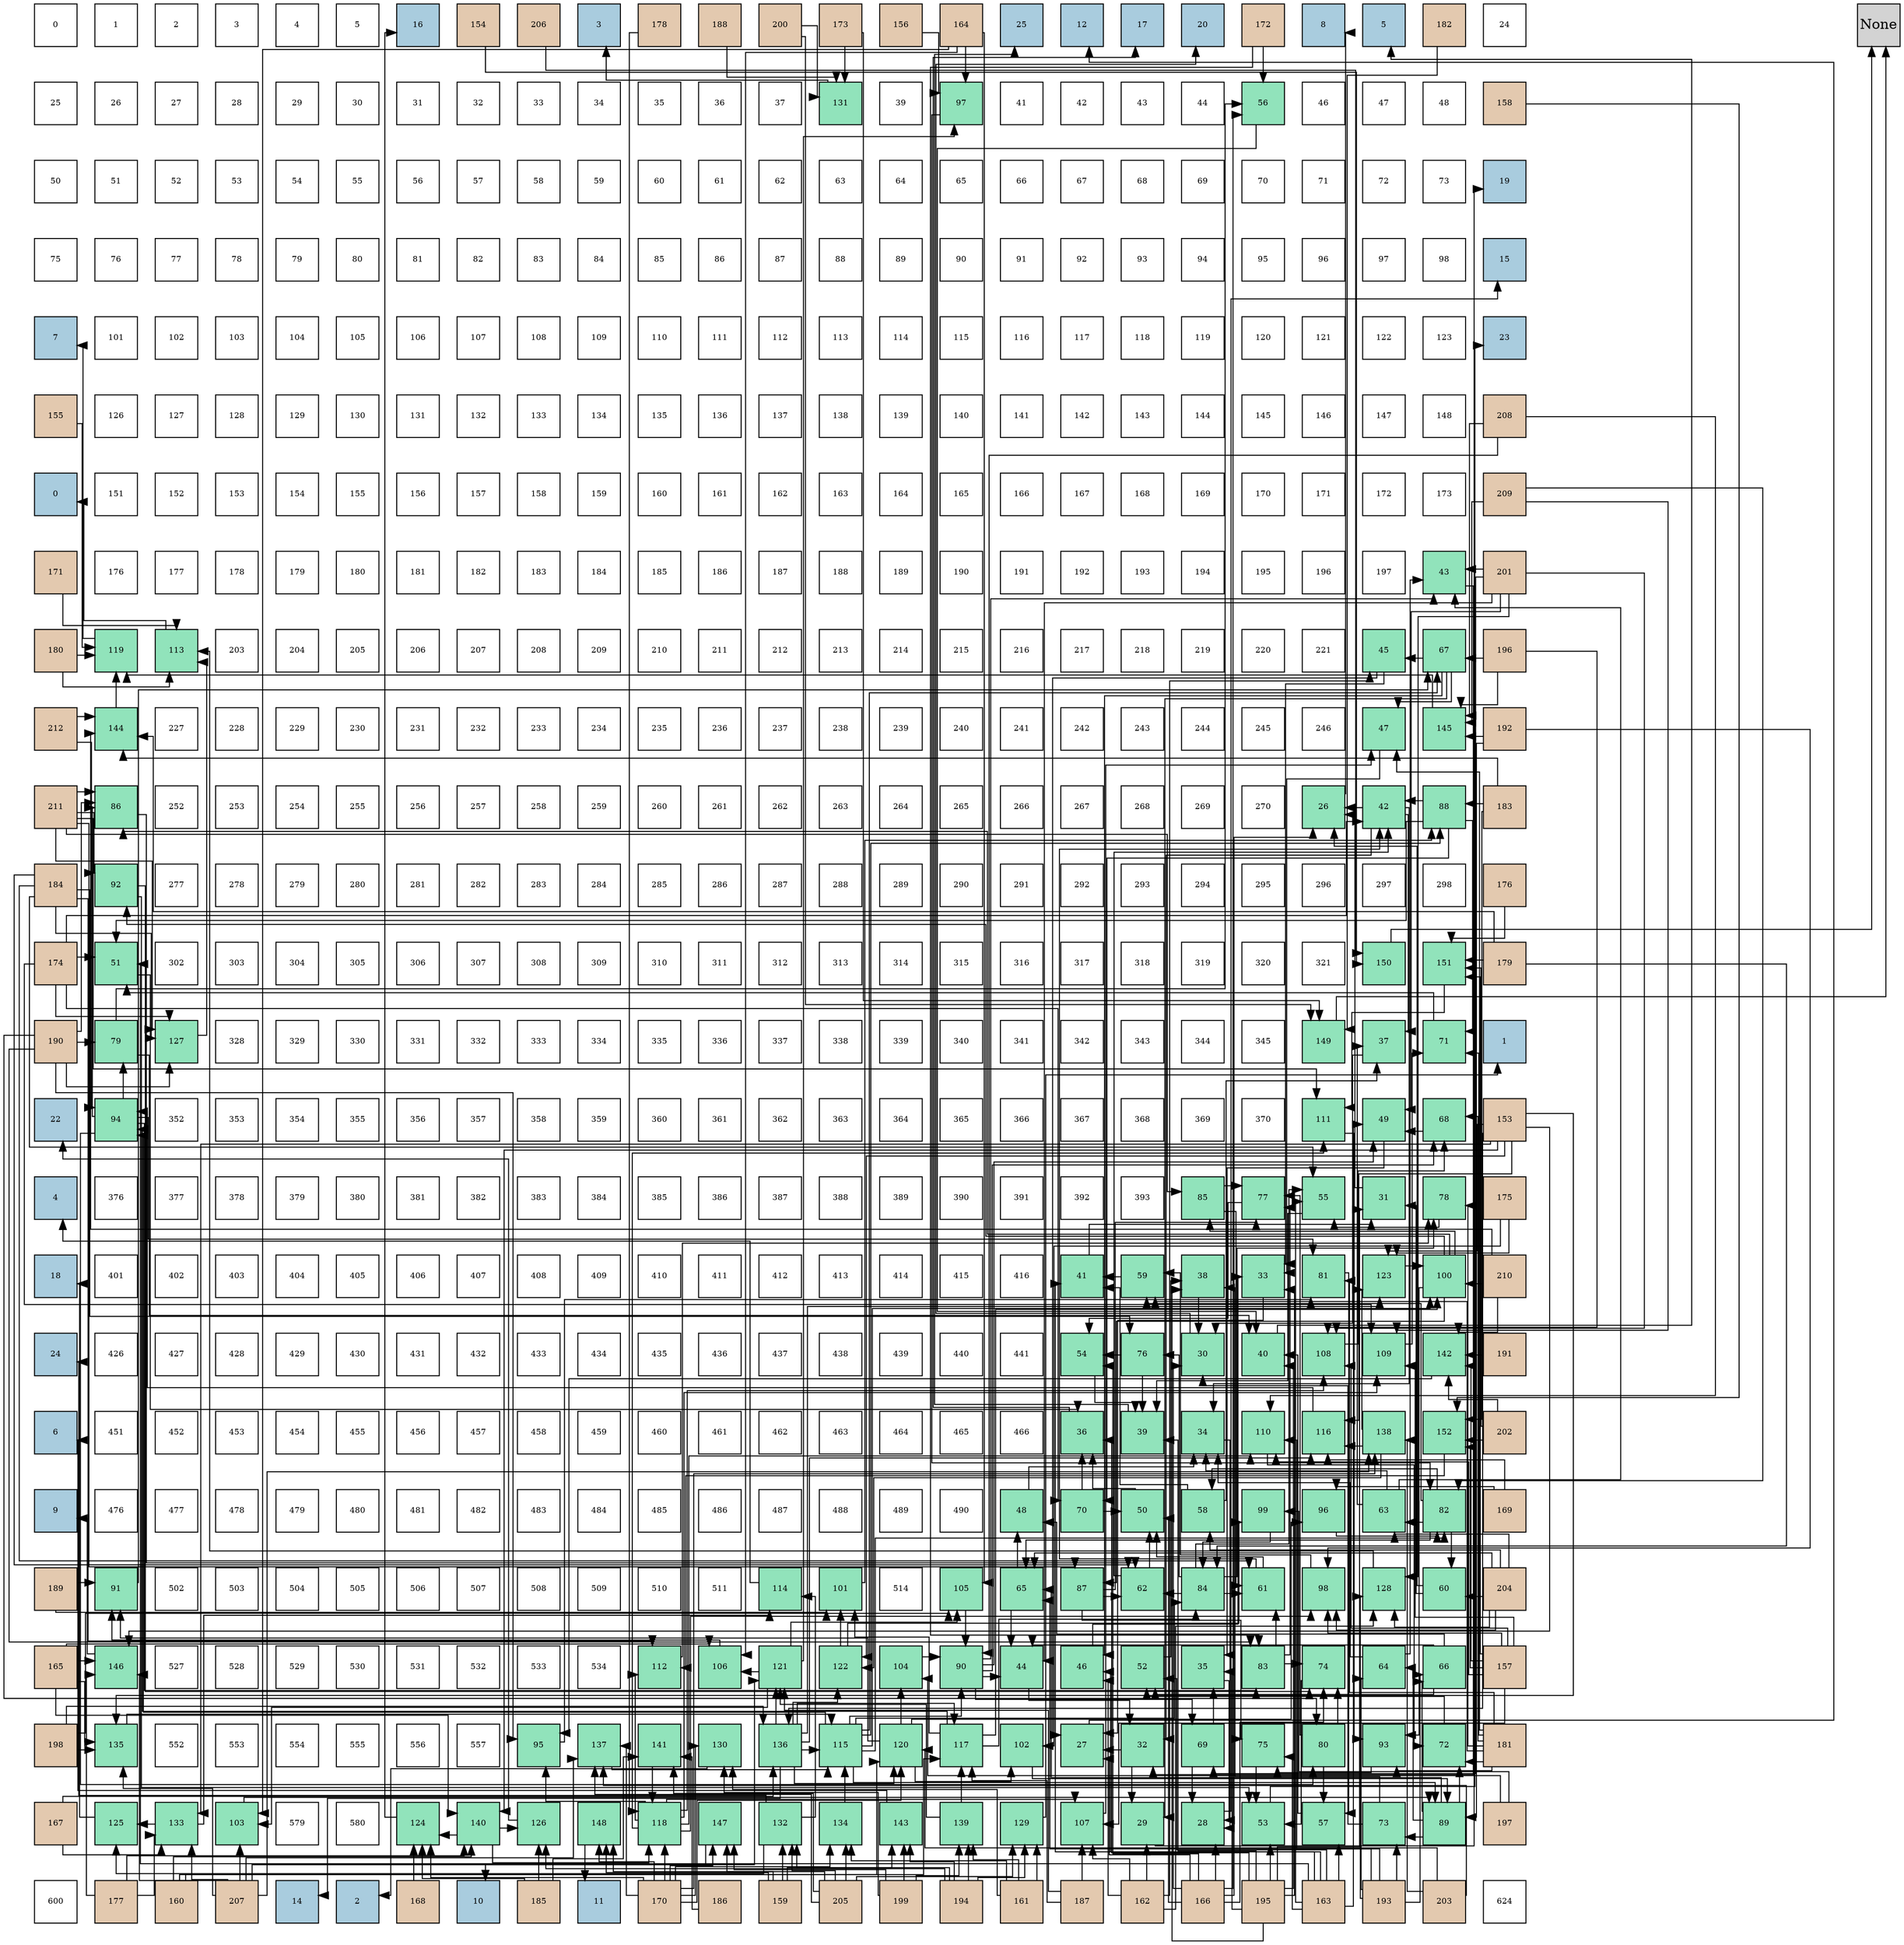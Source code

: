 digraph layout{
 rankdir=TB;
 splines=ortho;
 node [style=filled shape=square fixedsize=true width=0.6];
0[label="0", fontsize=8, fillcolor="#ffffff"];
1[label="1", fontsize=8, fillcolor="#ffffff"];
2[label="2", fontsize=8, fillcolor="#ffffff"];
3[label="3", fontsize=8, fillcolor="#ffffff"];
4[label="4", fontsize=8, fillcolor="#ffffff"];
5[label="5", fontsize=8, fillcolor="#ffffff"];
6[label="16", fontsize=8, fillcolor="#a9ccde"];
7[label="154", fontsize=8, fillcolor="#e3c9af"];
8[label="206", fontsize=8, fillcolor="#e3c9af"];
9[label="3", fontsize=8, fillcolor="#a9ccde"];
10[label="178", fontsize=8, fillcolor="#e3c9af"];
11[label="188", fontsize=8, fillcolor="#e3c9af"];
12[label="200", fontsize=8, fillcolor="#e3c9af"];
13[label="173", fontsize=8, fillcolor="#e3c9af"];
14[label="156", fontsize=8, fillcolor="#e3c9af"];
15[label="164", fontsize=8, fillcolor="#e3c9af"];
16[label="25", fontsize=8, fillcolor="#a9ccde"];
17[label="12", fontsize=8, fillcolor="#a9ccde"];
18[label="17", fontsize=8, fillcolor="#a9ccde"];
19[label="20", fontsize=8, fillcolor="#a9ccde"];
20[label="172", fontsize=8, fillcolor="#e3c9af"];
21[label="8", fontsize=8, fillcolor="#a9ccde"];
22[label="5", fontsize=8, fillcolor="#a9ccde"];
23[label="182", fontsize=8, fillcolor="#e3c9af"];
24[label="24", fontsize=8, fillcolor="#ffffff"];
25[label="25", fontsize=8, fillcolor="#ffffff"];
26[label="26", fontsize=8, fillcolor="#ffffff"];
27[label="27", fontsize=8, fillcolor="#ffffff"];
28[label="28", fontsize=8, fillcolor="#ffffff"];
29[label="29", fontsize=8, fillcolor="#ffffff"];
30[label="30", fontsize=8, fillcolor="#ffffff"];
31[label="31", fontsize=8, fillcolor="#ffffff"];
32[label="32", fontsize=8, fillcolor="#ffffff"];
33[label="33", fontsize=8, fillcolor="#ffffff"];
34[label="34", fontsize=8, fillcolor="#ffffff"];
35[label="35", fontsize=8, fillcolor="#ffffff"];
36[label="36", fontsize=8, fillcolor="#ffffff"];
37[label="37", fontsize=8, fillcolor="#ffffff"];
38[label="131", fontsize=8, fillcolor="#91e3bb"];
39[label="39", fontsize=8, fillcolor="#ffffff"];
40[label="97", fontsize=8, fillcolor="#91e3bb"];
41[label="41", fontsize=8, fillcolor="#ffffff"];
42[label="42", fontsize=8, fillcolor="#ffffff"];
43[label="43", fontsize=8, fillcolor="#ffffff"];
44[label="44", fontsize=8, fillcolor="#ffffff"];
45[label="56", fontsize=8, fillcolor="#91e3bb"];
46[label="46", fontsize=8, fillcolor="#ffffff"];
47[label="47", fontsize=8, fillcolor="#ffffff"];
48[label="48", fontsize=8, fillcolor="#ffffff"];
49[label="158", fontsize=8, fillcolor="#e3c9af"];
50[label="50", fontsize=8, fillcolor="#ffffff"];
51[label="51", fontsize=8, fillcolor="#ffffff"];
52[label="52", fontsize=8, fillcolor="#ffffff"];
53[label="53", fontsize=8, fillcolor="#ffffff"];
54[label="54", fontsize=8, fillcolor="#ffffff"];
55[label="55", fontsize=8, fillcolor="#ffffff"];
56[label="56", fontsize=8, fillcolor="#ffffff"];
57[label="57", fontsize=8, fillcolor="#ffffff"];
58[label="58", fontsize=8, fillcolor="#ffffff"];
59[label="59", fontsize=8, fillcolor="#ffffff"];
60[label="60", fontsize=8, fillcolor="#ffffff"];
61[label="61", fontsize=8, fillcolor="#ffffff"];
62[label="62", fontsize=8, fillcolor="#ffffff"];
63[label="63", fontsize=8, fillcolor="#ffffff"];
64[label="64", fontsize=8, fillcolor="#ffffff"];
65[label="65", fontsize=8, fillcolor="#ffffff"];
66[label="66", fontsize=8, fillcolor="#ffffff"];
67[label="67", fontsize=8, fillcolor="#ffffff"];
68[label="68", fontsize=8, fillcolor="#ffffff"];
69[label="69", fontsize=8, fillcolor="#ffffff"];
70[label="70", fontsize=8, fillcolor="#ffffff"];
71[label="71", fontsize=8, fillcolor="#ffffff"];
72[label="72", fontsize=8, fillcolor="#ffffff"];
73[label="73", fontsize=8, fillcolor="#ffffff"];
74[label="19", fontsize=8, fillcolor="#a9ccde"];
75[label="75", fontsize=8, fillcolor="#ffffff"];
76[label="76", fontsize=8, fillcolor="#ffffff"];
77[label="77", fontsize=8, fillcolor="#ffffff"];
78[label="78", fontsize=8, fillcolor="#ffffff"];
79[label="79", fontsize=8, fillcolor="#ffffff"];
80[label="80", fontsize=8, fillcolor="#ffffff"];
81[label="81", fontsize=8, fillcolor="#ffffff"];
82[label="82", fontsize=8, fillcolor="#ffffff"];
83[label="83", fontsize=8, fillcolor="#ffffff"];
84[label="84", fontsize=8, fillcolor="#ffffff"];
85[label="85", fontsize=8, fillcolor="#ffffff"];
86[label="86", fontsize=8, fillcolor="#ffffff"];
87[label="87", fontsize=8, fillcolor="#ffffff"];
88[label="88", fontsize=8, fillcolor="#ffffff"];
89[label="89", fontsize=8, fillcolor="#ffffff"];
90[label="90", fontsize=8, fillcolor="#ffffff"];
91[label="91", fontsize=8, fillcolor="#ffffff"];
92[label="92", fontsize=8, fillcolor="#ffffff"];
93[label="93", fontsize=8, fillcolor="#ffffff"];
94[label="94", fontsize=8, fillcolor="#ffffff"];
95[label="95", fontsize=8, fillcolor="#ffffff"];
96[label="96", fontsize=8, fillcolor="#ffffff"];
97[label="97", fontsize=8, fillcolor="#ffffff"];
98[label="98", fontsize=8, fillcolor="#ffffff"];
99[label="15", fontsize=8, fillcolor="#a9ccde"];
100[label="7", fontsize=8, fillcolor="#a9ccde"];
101[label="101", fontsize=8, fillcolor="#ffffff"];
102[label="102", fontsize=8, fillcolor="#ffffff"];
103[label="103", fontsize=8, fillcolor="#ffffff"];
104[label="104", fontsize=8, fillcolor="#ffffff"];
105[label="105", fontsize=8, fillcolor="#ffffff"];
106[label="106", fontsize=8, fillcolor="#ffffff"];
107[label="107", fontsize=8, fillcolor="#ffffff"];
108[label="108", fontsize=8, fillcolor="#ffffff"];
109[label="109", fontsize=8, fillcolor="#ffffff"];
110[label="110", fontsize=8, fillcolor="#ffffff"];
111[label="111", fontsize=8, fillcolor="#ffffff"];
112[label="112", fontsize=8, fillcolor="#ffffff"];
113[label="113", fontsize=8, fillcolor="#ffffff"];
114[label="114", fontsize=8, fillcolor="#ffffff"];
115[label="115", fontsize=8, fillcolor="#ffffff"];
116[label="116", fontsize=8, fillcolor="#ffffff"];
117[label="117", fontsize=8, fillcolor="#ffffff"];
118[label="118", fontsize=8, fillcolor="#ffffff"];
119[label="119", fontsize=8, fillcolor="#ffffff"];
120[label="120", fontsize=8, fillcolor="#ffffff"];
121[label="121", fontsize=8, fillcolor="#ffffff"];
122[label="122", fontsize=8, fillcolor="#ffffff"];
123[label="123", fontsize=8, fillcolor="#ffffff"];
124[label="23", fontsize=8, fillcolor="#a9ccde"];
125[label="155", fontsize=8, fillcolor="#e3c9af"];
126[label="126", fontsize=8, fillcolor="#ffffff"];
127[label="127", fontsize=8, fillcolor="#ffffff"];
128[label="128", fontsize=8, fillcolor="#ffffff"];
129[label="129", fontsize=8, fillcolor="#ffffff"];
130[label="130", fontsize=8, fillcolor="#ffffff"];
131[label="131", fontsize=8, fillcolor="#ffffff"];
132[label="132", fontsize=8, fillcolor="#ffffff"];
133[label="133", fontsize=8, fillcolor="#ffffff"];
134[label="134", fontsize=8, fillcolor="#ffffff"];
135[label="135", fontsize=8, fillcolor="#ffffff"];
136[label="136", fontsize=8, fillcolor="#ffffff"];
137[label="137", fontsize=8, fillcolor="#ffffff"];
138[label="138", fontsize=8, fillcolor="#ffffff"];
139[label="139", fontsize=8, fillcolor="#ffffff"];
140[label="140", fontsize=8, fillcolor="#ffffff"];
141[label="141", fontsize=8, fillcolor="#ffffff"];
142[label="142", fontsize=8, fillcolor="#ffffff"];
143[label="143", fontsize=8, fillcolor="#ffffff"];
144[label="144", fontsize=8, fillcolor="#ffffff"];
145[label="145", fontsize=8, fillcolor="#ffffff"];
146[label="146", fontsize=8, fillcolor="#ffffff"];
147[label="147", fontsize=8, fillcolor="#ffffff"];
148[label="148", fontsize=8, fillcolor="#ffffff"];
149[label="208", fontsize=8, fillcolor="#e3c9af"];
150[label="0", fontsize=8, fillcolor="#a9ccde"];
151[label="151", fontsize=8, fillcolor="#ffffff"];
152[label="152", fontsize=8, fillcolor="#ffffff"];
153[label="153", fontsize=8, fillcolor="#ffffff"];
154[label="154", fontsize=8, fillcolor="#ffffff"];
155[label="155", fontsize=8, fillcolor="#ffffff"];
156[label="156", fontsize=8, fillcolor="#ffffff"];
157[label="157", fontsize=8, fillcolor="#ffffff"];
158[label="158", fontsize=8, fillcolor="#ffffff"];
159[label="159", fontsize=8, fillcolor="#ffffff"];
160[label="160", fontsize=8, fillcolor="#ffffff"];
161[label="161", fontsize=8, fillcolor="#ffffff"];
162[label="162", fontsize=8, fillcolor="#ffffff"];
163[label="163", fontsize=8, fillcolor="#ffffff"];
164[label="164", fontsize=8, fillcolor="#ffffff"];
165[label="165", fontsize=8, fillcolor="#ffffff"];
166[label="166", fontsize=8, fillcolor="#ffffff"];
167[label="167", fontsize=8, fillcolor="#ffffff"];
168[label="168", fontsize=8, fillcolor="#ffffff"];
169[label="169", fontsize=8, fillcolor="#ffffff"];
170[label="170", fontsize=8, fillcolor="#ffffff"];
171[label="171", fontsize=8, fillcolor="#ffffff"];
172[label="172", fontsize=8, fillcolor="#ffffff"];
173[label="173", fontsize=8, fillcolor="#ffffff"];
174[label="209", fontsize=8, fillcolor="#e3c9af"];
175[label="171", fontsize=8, fillcolor="#e3c9af"];
176[label="176", fontsize=8, fillcolor="#ffffff"];
177[label="177", fontsize=8, fillcolor="#ffffff"];
178[label="178", fontsize=8, fillcolor="#ffffff"];
179[label="179", fontsize=8, fillcolor="#ffffff"];
180[label="180", fontsize=8, fillcolor="#ffffff"];
181[label="181", fontsize=8, fillcolor="#ffffff"];
182[label="182", fontsize=8, fillcolor="#ffffff"];
183[label="183", fontsize=8, fillcolor="#ffffff"];
184[label="184", fontsize=8, fillcolor="#ffffff"];
185[label="185", fontsize=8, fillcolor="#ffffff"];
186[label="186", fontsize=8, fillcolor="#ffffff"];
187[label="187", fontsize=8, fillcolor="#ffffff"];
188[label="188", fontsize=8, fillcolor="#ffffff"];
189[label="189", fontsize=8, fillcolor="#ffffff"];
190[label="190", fontsize=8, fillcolor="#ffffff"];
191[label="191", fontsize=8, fillcolor="#ffffff"];
192[label="192", fontsize=8, fillcolor="#ffffff"];
193[label="193", fontsize=8, fillcolor="#ffffff"];
194[label="194", fontsize=8, fillcolor="#ffffff"];
195[label="195", fontsize=8, fillcolor="#ffffff"];
196[label="196", fontsize=8, fillcolor="#ffffff"];
197[label="197", fontsize=8, fillcolor="#ffffff"];
198[label="43", fontsize=8, fillcolor="#91e3bb"];
199[label="201", fontsize=8, fillcolor="#e3c9af"];
200[label="180", fontsize=8, fillcolor="#e3c9af"];
201[label="119", fontsize=8, fillcolor="#91e3bb"];
202[label="113", fontsize=8, fillcolor="#91e3bb"];
203[label="203", fontsize=8, fillcolor="#ffffff"];
204[label="204", fontsize=8, fillcolor="#ffffff"];
205[label="205", fontsize=8, fillcolor="#ffffff"];
206[label="206", fontsize=8, fillcolor="#ffffff"];
207[label="207", fontsize=8, fillcolor="#ffffff"];
208[label="208", fontsize=8, fillcolor="#ffffff"];
209[label="209", fontsize=8, fillcolor="#ffffff"];
210[label="210", fontsize=8, fillcolor="#ffffff"];
211[label="211", fontsize=8, fillcolor="#ffffff"];
212[label="212", fontsize=8, fillcolor="#ffffff"];
213[label="213", fontsize=8, fillcolor="#ffffff"];
214[label="214", fontsize=8, fillcolor="#ffffff"];
215[label="215", fontsize=8, fillcolor="#ffffff"];
216[label="216", fontsize=8, fillcolor="#ffffff"];
217[label="217", fontsize=8, fillcolor="#ffffff"];
218[label="218", fontsize=8, fillcolor="#ffffff"];
219[label="219", fontsize=8, fillcolor="#ffffff"];
220[label="220", fontsize=8, fillcolor="#ffffff"];
221[label="221", fontsize=8, fillcolor="#ffffff"];
222[label="45", fontsize=8, fillcolor="#91e3bb"];
223[label="67", fontsize=8, fillcolor="#91e3bb"];
224[label="196", fontsize=8, fillcolor="#e3c9af"];
225[label="212", fontsize=8, fillcolor="#e3c9af"];
226[label="144", fontsize=8, fillcolor="#91e3bb"];
227[label="227", fontsize=8, fillcolor="#ffffff"];
228[label="228", fontsize=8, fillcolor="#ffffff"];
229[label="229", fontsize=8, fillcolor="#ffffff"];
230[label="230", fontsize=8, fillcolor="#ffffff"];
231[label="231", fontsize=8, fillcolor="#ffffff"];
232[label="232", fontsize=8, fillcolor="#ffffff"];
233[label="233", fontsize=8, fillcolor="#ffffff"];
234[label="234", fontsize=8, fillcolor="#ffffff"];
235[label="235", fontsize=8, fillcolor="#ffffff"];
236[label="236", fontsize=8, fillcolor="#ffffff"];
237[label="237", fontsize=8, fillcolor="#ffffff"];
238[label="238", fontsize=8, fillcolor="#ffffff"];
239[label="239", fontsize=8, fillcolor="#ffffff"];
240[label="240", fontsize=8, fillcolor="#ffffff"];
241[label="241", fontsize=8, fillcolor="#ffffff"];
242[label="242", fontsize=8, fillcolor="#ffffff"];
243[label="243", fontsize=8, fillcolor="#ffffff"];
244[label="244", fontsize=8, fillcolor="#ffffff"];
245[label="245", fontsize=8, fillcolor="#ffffff"];
246[label="246", fontsize=8, fillcolor="#ffffff"];
247[label="47", fontsize=8, fillcolor="#91e3bb"];
248[label="145", fontsize=8, fillcolor="#91e3bb"];
249[label="192", fontsize=8, fillcolor="#e3c9af"];
250[label="211", fontsize=8, fillcolor="#e3c9af"];
251[label="86", fontsize=8, fillcolor="#91e3bb"];
252[label="252", fontsize=8, fillcolor="#ffffff"];
253[label="253", fontsize=8, fillcolor="#ffffff"];
254[label="254", fontsize=8, fillcolor="#ffffff"];
255[label="255", fontsize=8, fillcolor="#ffffff"];
256[label="256", fontsize=8, fillcolor="#ffffff"];
257[label="257", fontsize=8, fillcolor="#ffffff"];
258[label="258", fontsize=8, fillcolor="#ffffff"];
259[label="259", fontsize=8, fillcolor="#ffffff"];
260[label="260", fontsize=8, fillcolor="#ffffff"];
261[label="261", fontsize=8, fillcolor="#ffffff"];
262[label="262", fontsize=8, fillcolor="#ffffff"];
263[label="263", fontsize=8, fillcolor="#ffffff"];
264[label="264", fontsize=8, fillcolor="#ffffff"];
265[label="265", fontsize=8, fillcolor="#ffffff"];
266[label="266", fontsize=8, fillcolor="#ffffff"];
267[label="267", fontsize=8, fillcolor="#ffffff"];
268[label="268", fontsize=8, fillcolor="#ffffff"];
269[label="269", fontsize=8, fillcolor="#ffffff"];
270[label="270", fontsize=8, fillcolor="#ffffff"];
271[label="26", fontsize=8, fillcolor="#91e3bb"];
272[label="42", fontsize=8, fillcolor="#91e3bb"];
273[label="88", fontsize=8, fillcolor="#91e3bb"];
274[label="183", fontsize=8, fillcolor="#e3c9af"];
275[label="184", fontsize=8, fillcolor="#e3c9af"];
276[label="92", fontsize=8, fillcolor="#91e3bb"];
277[label="277", fontsize=8, fillcolor="#ffffff"];
278[label="278", fontsize=8, fillcolor="#ffffff"];
279[label="279", fontsize=8, fillcolor="#ffffff"];
280[label="280", fontsize=8, fillcolor="#ffffff"];
281[label="281", fontsize=8, fillcolor="#ffffff"];
282[label="282", fontsize=8, fillcolor="#ffffff"];
283[label="283", fontsize=8, fillcolor="#ffffff"];
284[label="284", fontsize=8, fillcolor="#ffffff"];
285[label="285", fontsize=8, fillcolor="#ffffff"];
286[label="286", fontsize=8, fillcolor="#ffffff"];
287[label="287", fontsize=8, fillcolor="#ffffff"];
288[label="288", fontsize=8, fillcolor="#ffffff"];
289[label="289", fontsize=8, fillcolor="#ffffff"];
290[label="290", fontsize=8, fillcolor="#ffffff"];
291[label="291", fontsize=8, fillcolor="#ffffff"];
292[label="292", fontsize=8, fillcolor="#ffffff"];
293[label="293", fontsize=8, fillcolor="#ffffff"];
294[label="294", fontsize=8, fillcolor="#ffffff"];
295[label="295", fontsize=8, fillcolor="#ffffff"];
296[label="296", fontsize=8, fillcolor="#ffffff"];
297[label="297", fontsize=8, fillcolor="#ffffff"];
298[label="298", fontsize=8, fillcolor="#ffffff"];
299[label="176", fontsize=8, fillcolor="#e3c9af"];
300[label="174", fontsize=8, fillcolor="#e3c9af"];
301[label="51", fontsize=8, fillcolor="#91e3bb"];
302[label="302", fontsize=8, fillcolor="#ffffff"];
303[label="303", fontsize=8, fillcolor="#ffffff"];
304[label="304", fontsize=8, fillcolor="#ffffff"];
305[label="305", fontsize=8, fillcolor="#ffffff"];
306[label="306", fontsize=8, fillcolor="#ffffff"];
307[label="307", fontsize=8, fillcolor="#ffffff"];
308[label="308", fontsize=8, fillcolor="#ffffff"];
309[label="309", fontsize=8, fillcolor="#ffffff"];
310[label="310", fontsize=8, fillcolor="#ffffff"];
311[label="311", fontsize=8, fillcolor="#ffffff"];
312[label="312", fontsize=8, fillcolor="#ffffff"];
313[label="313", fontsize=8, fillcolor="#ffffff"];
314[label="314", fontsize=8, fillcolor="#ffffff"];
315[label="315", fontsize=8, fillcolor="#ffffff"];
316[label="316", fontsize=8, fillcolor="#ffffff"];
317[label="317", fontsize=8, fillcolor="#ffffff"];
318[label="318", fontsize=8, fillcolor="#ffffff"];
319[label="319", fontsize=8, fillcolor="#ffffff"];
320[label="320", fontsize=8, fillcolor="#ffffff"];
321[label="321", fontsize=8, fillcolor="#ffffff"];
322[label="150", fontsize=8, fillcolor="#91e3bb"];
323[label="151", fontsize=8, fillcolor="#91e3bb"];
324[label="179", fontsize=8, fillcolor="#e3c9af"];
325[label="190", fontsize=8, fillcolor="#e3c9af"];
326[label="79", fontsize=8, fillcolor="#91e3bb"];
327[label="127", fontsize=8, fillcolor="#91e3bb"];
328[label="328", fontsize=8, fillcolor="#ffffff"];
329[label="329", fontsize=8, fillcolor="#ffffff"];
330[label="330", fontsize=8, fillcolor="#ffffff"];
331[label="331", fontsize=8, fillcolor="#ffffff"];
332[label="332", fontsize=8, fillcolor="#ffffff"];
333[label="333", fontsize=8, fillcolor="#ffffff"];
334[label="334", fontsize=8, fillcolor="#ffffff"];
335[label="335", fontsize=8, fillcolor="#ffffff"];
336[label="336", fontsize=8, fillcolor="#ffffff"];
337[label="337", fontsize=8, fillcolor="#ffffff"];
338[label="338", fontsize=8, fillcolor="#ffffff"];
339[label="339", fontsize=8, fillcolor="#ffffff"];
340[label="340", fontsize=8, fillcolor="#ffffff"];
341[label="341", fontsize=8, fillcolor="#ffffff"];
342[label="342", fontsize=8, fillcolor="#ffffff"];
343[label="343", fontsize=8, fillcolor="#ffffff"];
344[label="344", fontsize=8, fillcolor="#ffffff"];
345[label="345", fontsize=8, fillcolor="#ffffff"];
346[label="149", fontsize=8, fillcolor="#91e3bb"];
347[label="37", fontsize=8, fillcolor="#91e3bb"];
348[label="71", fontsize=8, fillcolor="#91e3bb"];
349[label="1", fontsize=8, fillcolor="#a9ccde"];
350[label="22", fontsize=8, fillcolor="#a9ccde"];
351[label="94", fontsize=8, fillcolor="#91e3bb"];
352[label="352", fontsize=8, fillcolor="#ffffff"];
353[label="353", fontsize=8, fillcolor="#ffffff"];
354[label="354", fontsize=8, fillcolor="#ffffff"];
355[label="355", fontsize=8, fillcolor="#ffffff"];
356[label="356", fontsize=8, fillcolor="#ffffff"];
357[label="357", fontsize=8, fillcolor="#ffffff"];
358[label="358", fontsize=8, fillcolor="#ffffff"];
359[label="359", fontsize=8, fillcolor="#ffffff"];
360[label="360", fontsize=8, fillcolor="#ffffff"];
361[label="361", fontsize=8, fillcolor="#ffffff"];
362[label="362", fontsize=8, fillcolor="#ffffff"];
363[label="363", fontsize=8, fillcolor="#ffffff"];
364[label="364", fontsize=8, fillcolor="#ffffff"];
365[label="365", fontsize=8, fillcolor="#ffffff"];
366[label="366", fontsize=8, fillcolor="#ffffff"];
367[label="367", fontsize=8, fillcolor="#ffffff"];
368[label="368", fontsize=8, fillcolor="#ffffff"];
369[label="369", fontsize=8, fillcolor="#ffffff"];
370[label="370", fontsize=8, fillcolor="#ffffff"];
371[label="111", fontsize=8, fillcolor="#91e3bb"];
372[label="49", fontsize=8, fillcolor="#91e3bb"];
373[label="68", fontsize=8, fillcolor="#91e3bb"];
374[label="153", fontsize=8, fillcolor="#e3c9af"];
375[label="4", fontsize=8, fillcolor="#a9ccde"];
376[label="376", fontsize=8, fillcolor="#ffffff"];
377[label="377", fontsize=8, fillcolor="#ffffff"];
378[label="378", fontsize=8, fillcolor="#ffffff"];
379[label="379", fontsize=8, fillcolor="#ffffff"];
380[label="380", fontsize=8, fillcolor="#ffffff"];
381[label="381", fontsize=8, fillcolor="#ffffff"];
382[label="382", fontsize=8, fillcolor="#ffffff"];
383[label="383", fontsize=8, fillcolor="#ffffff"];
384[label="384", fontsize=8, fillcolor="#ffffff"];
385[label="385", fontsize=8, fillcolor="#ffffff"];
386[label="386", fontsize=8, fillcolor="#ffffff"];
387[label="387", fontsize=8, fillcolor="#ffffff"];
388[label="388", fontsize=8, fillcolor="#ffffff"];
389[label="389", fontsize=8, fillcolor="#ffffff"];
390[label="390", fontsize=8, fillcolor="#ffffff"];
391[label="391", fontsize=8, fillcolor="#ffffff"];
392[label="392", fontsize=8, fillcolor="#ffffff"];
393[label="393", fontsize=8, fillcolor="#ffffff"];
394[label="85", fontsize=8, fillcolor="#91e3bb"];
395[label="77", fontsize=8, fillcolor="#91e3bb"];
396[label="55", fontsize=8, fillcolor="#91e3bb"];
397[label="31", fontsize=8, fillcolor="#91e3bb"];
398[label="78", fontsize=8, fillcolor="#91e3bb"];
399[label="175", fontsize=8, fillcolor="#e3c9af"];
400[label="18", fontsize=8, fillcolor="#a9ccde"];
401[label="401", fontsize=8, fillcolor="#ffffff"];
402[label="402", fontsize=8, fillcolor="#ffffff"];
403[label="403", fontsize=8, fillcolor="#ffffff"];
404[label="404", fontsize=8, fillcolor="#ffffff"];
405[label="405", fontsize=8, fillcolor="#ffffff"];
406[label="406", fontsize=8, fillcolor="#ffffff"];
407[label="407", fontsize=8, fillcolor="#ffffff"];
408[label="408", fontsize=8, fillcolor="#ffffff"];
409[label="409", fontsize=8, fillcolor="#ffffff"];
410[label="410", fontsize=8, fillcolor="#ffffff"];
411[label="411", fontsize=8, fillcolor="#ffffff"];
412[label="412", fontsize=8, fillcolor="#ffffff"];
413[label="413", fontsize=8, fillcolor="#ffffff"];
414[label="414", fontsize=8, fillcolor="#ffffff"];
415[label="415", fontsize=8, fillcolor="#ffffff"];
416[label="416", fontsize=8, fillcolor="#ffffff"];
417[label="41", fontsize=8, fillcolor="#91e3bb"];
418[label="59", fontsize=8, fillcolor="#91e3bb"];
419[label="38", fontsize=8, fillcolor="#91e3bb"];
420[label="33", fontsize=8, fillcolor="#91e3bb"];
421[label="81", fontsize=8, fillcolor="#91e3bb"];
422[label="123", fontsize=8, fillcolor="#91e3bb"];
423[label="100", fontsize=8, fillcolor="#91e3bb"];
424[label="210", fontsize=8, fillcolor="#e3c9af"];
425[label="24", fontsize=8, fillcolor="#a9ccde"];
426[label="426", fontsize=8, fillcolor="#ffffff"];
427[label="427", fontsize=8, fillcolor="#ffffff"];
428[label="428", fontsize=8, fillcolor="#ffffff"];
429[label="429", fontsize=8, fillcolor="#ffffff"];
430[label="430", fontsize=8, fillcolor="#ffffff"];
431[label="431", fontsize=8, fillcolor="#ffffff"];
432[label="432", fontsize=8, fillcolor="#ffffff"];
433[label="433", fontsize=8, fillcolor="#ffffff"];
434[label="434", fontsize=8, fillcolor="#ffffff"];
435[label="435", fontsize=8, fillcolor="#ffffff"];
436[label="436", fontsize=8, fillcolor="#ffffff"];
437[label="437", fontsize=8, fillcolor="#ffffff"];
438[label="438", fontsize=8, fillcolor="#ffffff"];
439[label="439", fontsize=8, fillcolor="#ffffff"];
440[label="440", fontsize=8, fillcolor="#ffffff"];
441[label="441", fontsize=8, fillcolor="#ffffff"];
442[label="54", fontsize=8, fillcolor="#91e3bb"];
443[label="76", fontsize=8, fillcolor="#91e3bb"];
444[label="30", fontsize=8, fillcolor="#91e3bb"];
445[label="40", fontsize=8, fillcolor="#91e3bb"];
446[label="108", fontsize=8, fillcolor="#91e3bb"];
447[label="109", fontsize=8, fillcolor="#91e3bb"];
448[label="142", fontsize=8, fillcolor="#91e3bb"];
449[label="191", fontsize=8, fillcolor="#e3c9af"];
450[label="6", fontsize=8, fillcolor="#a9ccde"];
451[label="451", fontsize=8, fillcolor="#ffffff"];
452[label="452", fontsize=8, fillcolor="#ffffff"];
453[label="453", fontsize=8, fillcolor="#ffffff"];
454[label="454", fontsize=8, fillcolor="#ffffff"];
455[label="455", fontsize=8, fillcolor="#ffffff"];
456[label="456", fontsize=8, fillcolor="#ffffff"];
457[label="457", fontsize=8, fillcolor="#ffffff"];
458[label="458", fontsize=8, fillcolor="#ffffff"];
459[label="459", fontsize=8, fillcolor="#ffffff"];
460[label="460", fontsize=8, fillcolor="#ffffff"];
461[label="461", fontsize=8, fillcolor="#ffffff"];
462[label="462", fontsize=8, fillcolor="#ffffff"];
463[label="463", fontsize=8, fillcolor="#ffffff"];
464[label="464", fontsize=8, fillcolor="#ffffff"];
465[label="465", fontsize=8, fillcolor="#ffffff"];
466[label="466", fontsize=8, fillcolor="#ffffff"];
467[label="36", fontsize=8, fillcolor="#91e3bb"];
468[label="39", fontsize=8, fillcolor="#91e3bb"];
469[label="34", fontsize=8, fillcolor="#91e3bb"];
470[label="110", fontsize=8, fillcolor="#91e3bb"];
471[label="116", fontsize=8, fillcolor="#91e3bb"];
472[label="138", fontsize=8, fillcolor="#91e3bb"];
473[label="152", fontsize=8, fillcolor="#91e3bb"];
474[label="202", fontsize=8, fillcolor="#e3c9af"];
475[label="9", fontsize=8, fillcolor="#a9ccde"];
476[label="476", fontsize=8, fillcolor="#ffffff"];
477[label="477", fontsize=8, fillcolor="#ffffff"];
478[label="478", fontsize=8, fillcolor="#ffffff"];
479[label="479", fontsize=8, fillcolor="#ffffff"];
480[label="480", fontsize=8, fillcolor="#ffffff"];
481[label="481", fontsize=8, fillcolor="#ffffff"];
482[label="482", fontsize=8, fillcolor="#ffffff"];
483[label="483", fontsize=8, fillcolor="#ffffff"];
484[label="484", fontsize=8, fillcolor="#ffffff"];
485[label="485", fontsize=8, fillcolor="#ffffff"];
486[label="486", fontsize=8, fillcolor="#ffffff"];
487[label="487", fontsize=8, fillcolor="#ffffff"];
488[label="488", fontsize=8, fillcolor="#ffffff"];
489[label="489", fontsize=8, fillcolor="#ffffff"];
490[label="490", fontsize=8, fillcolor="#ffffff"];
491[label="48", fontsize=8, fillcolor="#91e3bb"];
492[label="70", fontsize=8, fillcolor="#91e3bb"];
493[label="50", fontsize=8, fillcolor="#91e3bb"];
494[label="58", fontsize=8, fillcolor="#91e3bb"];
495[label="99", fontsize=8, fillcolor="#91e3bb"];
496[label="96", fontsize=8, fillcolor="#91e3bb"];
497[label="63", fontsize=8, fillcolor="#91e3bb"];
498[label="82", fontsize=8, fillcolor="#91e3bb"];
499[label="169", fontsize=8, fillcolor="#e3c9af"];
500[label="189", fontsize=8, fillcolor="#e3c9af"];
501[label="91", fontsize=8, fillcolor="#91e3bb"];
502[label="502", fontsize=8, fillcolor="#ffffff"];
503[label="503", fontsize=8, fillcolor="#ffffff"];
504[label="504", fontsize=8, fillcolor="#ffffff"];
505[label="505", fontsize=8, fillcolor="#ffffff"];
506[label="506", fontsize=8, fillcolor="#ffffff"];
507[label="507", fontsize=8, fillcolor="#ffffff"];
508[label="508", fontsize=8, fillcolor="#ffffff"];
509[label="509", fontsize=8, fillcolor="#ffffff"];
510[label="510", fontsize=8, fillcolor="#ffffff"];
511[label="511", fontsize=8, fillcolor="#ffffff"];
512[label="114", fontsize=8, fillcolor="#91e3bb"];
513[label="101", fontsize=8, fillcolor="#91e3bb"];
514[label="514", fontsize=8, fillcolor="#ffffff"];
515[label="105", fontsize=8, fillcolor="#91e3bb"];
516[label="65", fontsize=8, fillcolor="#91e3bb"];
517[label="87", fontsize=8, fillcolor="#91e3bb"];
518[label="62", fontsize=8, fillcolor="#91e3bb"];
519[label="84", fontsize=8, fillcolor="#91e3bb"];
520[label="61", fontsize=8, fillcolor="#91e3bb"];
521[label="98", fontsize=8, fillcolor="#91e3bb"];
522[label="128", fontsize=8, fillcolor="#91e3bb"];
523[label="60", fontsize=8, fillcolor="#91e3bb"];
524[label="204", fontsize=8, fillcolor="#e3c9af"];
525[label="165", fontsize=8, fillcolor="#e3c9af"];
526[label="146", fontsize=8, fillcolor="#91e3bb"];
527[label="527", fontsize=8, fillcolor="#ffffff"];
528[label="528", fontsize=8, fillcolor="#ffffff"];
529[label="529", fontsize=8, fillcolor="#ffffff"];
530[label="530", fontsize=8, fillcolor="#ffffff"];
531[label="531", fontsize=8, fillcolor="#ffffff"];
532[label="532", fontsize=8, fillcolor="#ffffff"];
533[label="533", fontsize=8, fillcolor="#ffffff"];
534[label="534", fontsize=8, fillcolor="#ffffff"];
535[label="112", fontsize=8, fillcolor="#91e3bb"];
536[label="106", fontsize=8, fillcolor="#91e3bb"];
537[label="121", fontsize=8, fillcolor="#91e3bb"];
538[label="122", fontsize=8, fillcolor="#91e3bb"];
539[label="104", fontsize=8, fillcolor="#91e3bb"];
540[label="90", fontsize=8, fillcolor="#91e3bb"];
541[label="44", fontsize=8, fillcolor="#91e3bb"];
542[label="46", fontsize=8, fillcolor="#91e3bb"];
543[label="52", fontsize=8, fillcolor="#91e3bb"];
544[label="35", fontsize=8, fillcolor="#91e3bb"];
545[label="83", fontsize=8, fillcolor="#91e3bb"];
546[label="74", fontsize=8, fillcolor="#91e3bb"];
547[label="64", fontsize=8, fillcolor="#91e3bb"];
548[label="66", fontsize=8, fillcolor="#91e3bb"];
549[label="157", fontsize=8, fillcolor="#e3c9af"];
550[label="198", fontsize=8, fillcolor="#e3c9af"];
551[label="135", fontsize=8, fillcolor="#91e3bb"];
552[label="552", fontsize=8, fillcolor="#ffffff"];
553[label="553", fontsize=8, fillcolor="#ffffff"];
554[label="554", fontsize=8, fillcolor="#ffffff"];
555[label="555", fontsize=8, fillcolor="#ffffff"];
556[label="556", fontsize=8, fillcolor="#ffffff"];
557[label="557", fontsize=8, fillcolor="#ffffff"];
558[label="95", fontsize=8, fillcolor="#91e3bb"];
559[label="137", fontsize=8, fillcolor="#91e3bb"];
560[label="141", fontsize=8, fillcolor="#91e3bb"];
561[label="130", fontsize=8, fillcolor="#91e3bb"];
562[label="136", fontsize=8, fillcolor="#91e3bb"];
563[label="115", fontsize=8, fillcolor="#91e3bb"];
564[label="120", fontsize=8, fillcolor="#91e3bb"];
565[label="117", fontsize=8, fillcolor="#91e3bb"];
566[label="102", fontsize=8, fillcolor="#91e3bb"];
567[label="27", fontsize=8, fillcolor="#91e3bb"];
568[label="32", fontsize=8, fillcolor="#91e3bb"];
569[label="69", fontsize=8, fillcolor="#91e3bb"];
570[label="75", fontsize=8, fillcolor="#91e3bb"];
571[label="80", fontsize=8, fillcolor="#91e3bb"];
572[label="93", fontsize=8, fillcolor="#91e3bb"];
573[label="72", fontsize=8, fillcolor="#91e3bb"];
574[label="181", fontsize=8, fillcolor="#e3c9af"];
575[label="167", fontsize=8, fillcolor="#e3c9af"];
576[label="125", fontsize=8, fillcolor="#91e3bb"];
577[label="133", fontsize=8, fillcolor="#91e3bb"];
578[label="103", fontsize=8, fillcolor="#91e3bb"];
579[label="579", fontsize=8, fillcolor="#ffffff"];
580[label="580", fontsize=8, fillcolor="#ffffff"];
581[label="124", fontsize=8, fillcolor="#91e3bb"];
582[label="140", fontsize=8, fillcolor="#91e3bb"];
583[label="126", fontsize=8, fillcolor="#91e3bb"];
584[label="148", fontsize=8, fillcolor="#91e3bb"];
585[label="118", fontsize=8, fillcolor="#91e3bb"];
586[label="147", fontsize=8, fillcolor="#91e3bb"];
587[label="132", fontsize=8, fillcolor="#91e3bb"];
588[label="134", fontsize=8, fillcolor="#91e3bb"];
589[label="143", fontsize=8, fillcolor="#91e3bb"];
590[label="139", fontsize=8, fillcolor="#91e3bb"];
591[label="129", fontsize=8, fillcolor="#91e3bb"];
592[label="107", fontsize=8, fillcolor="#91e3bb"];
593[label="29", fontsize=8, fillcolor="#91e3bb"];
594[label="28", fontsize=8, fillcolor="#91e3bb"];
595[label="53", fontsize=8, fillcolor="#91e3bb"];
596[label="57", fontsize=8, fillcolor="#91e3bb"];
597[label="73", fontsize=8, fillcolor="#91e3bb"];
598[label="89", fontsize=8, fillcolor="#91e3bb"];
599[label="197", fontsize=8, fillcolor="#e3c9af"];
600[label="600", fontsize=8, fillcolor="#ffffff"];
601[label="177", fontsize=8, fillcolor="#e3c9af"];
602[label="160", fontsize=8, fillcolor="#e3c9af"];
603[label="207", fontsize=8, fillcolor="#e3c9af"];
604[label="14", fontsize=8, fillcolor="#a9ccde"];
605[label="2", fontsize=8, fillcolor="#a9ccde"];
606[label="168", fontsize=8, fillcolor="#e3c9af"];
607[label="10", fontsize=8, fillcolor="#a9ccde"];
608[label="185", fontsize=8, fillcolor="#e3c9af"];
609[label="11", fontsize=8, fillcolor="#a9ccde"];
610[label="170", fontsize=8, fillcolor="#e3c9af"];
611[label="186", fontsize=8, fillcolor="#e3c9af"];
612[label="159", fontsize=8, fillcolor="#e3c9af"];
613[label="205", fontsize=8, fillcolor="#e3c9af"];
614[label="199", fontsize=8, fillcolor="#e3c9af"];
615[label="194", fontsize=8, fillcolor="#e3c9af"];
616[label="161", fontsize=8, fillcolor="#e3c9af"];
617[label="187", fontsize=8, fillcolor="#e3c9af"];
618[label="162", fontsize=8, fillcolor="#e3c9af"];
619[label="166", fontsize=8, fillcolor="#e3c9af"];
620[label="195", fontsize=8, fillcolor="#e3c9af"];
621[label="163", fontsize=8, fillcolor="#e3c9af"];
622[label="193", fontsize=8, fillcolor="#e3c9af"];
623[label="203", fontsize=8, fillcolor="#e3c9af"];
624[label="624", fontsize=8, fillcolor="#ffffff"];
edge [constraint=false, style=vis];271 -> 21;
567 -> 17;
594 -> 99;
593 -> 74;
444 -> 19;
397 -> 271;
568 -> 567;
568 -> 593;
420 -> 567;
469 -> 594;
544 -> 594;
467 -> 18;
347 -> 444;
419 -> 444;
468 -> 16;
445 -> 22;
417 -> 397;
272 -> 271;
272 -> 568;
272 -> 469;
272 -> 347;
198 -> 568;
541 -> 568;
222 -> 567;
222 -> 420;
542 -> 420;
247 -> 420;
491 -> 469;
372 -> 544;
493 -> 467;
301 -> 467;
543 -> 419;
595 -> 124;
442 -> 468;
396 -> 468;
45 -> 445;
596 -> 445;
494 -> 347;
494 -> 417;
418 -> 417;
523 -> 271;
523 -> 397;
520 -> 272;
520 -> 493;
518 -> 272;
518 -> 493;
497 -> 469;
497 -> 347;
497 -> 198;
547 -> 469;
547 -> 198;
516 -> 541;
516 -> 491;
548 -> 541;
548 -> 491;
548 -> 543;
223 -> 593;
223 -> 222;
223 -> 542;
223 -> 247;
373 -> 372;
569 -> 594;
569 -> 544;
492 -> 467;
492 -> 493;
348 -> 301;
573 -> 543;
597 -> 444;
597 -> 419;
546 -> 595;
570 -> 595;
443 -> 468;
443 -> 442;
395 -> 442;
398 -> 396;
326 -> 445;
326 -> 45;
571 -> 596;
571 -> 546;
571 -> 395;
421 -> 596;
498 -> 494;
498 -> 418;
498 -> 523;
498 -> 497;
498 -> 516;
545 -> 520;
545 -> 546;
545 -> 395;
519 -> 396;
519 -> 520;
519 -> 518;
519 -> 443;
519 -> 398;
394 -> 520;
394 -> 395;
251 -> 518;
517 -> 518;
517 -> 570;
517 -> 395;
273 -> 272;
273 -> 301;
273 -> 492;
273 -> 348;
598 -> 547;
598 -> 516;
598 -> 548;
598 -> 573;
598 -> 597;
540 -> 198;
540 -> 541;
540 -> 372;
540 -> 373;
540 -> 569;
501 -> 223;
276 -> 595;
276 -> 546;
572 -> 570;
351 -> 326;
351 -> 571;
351 -> 421;
351 -> 545;
351 -> 251;
558 -> 421;
496 -> 498;
40 -> 498;
521 -> 418;
495 -> 519;
423 -> 394;
423 -> 251;
423 -> 517;
423 -> 276;
423 -> 572;
513 -> 273;
566 -> 598;
578 -> 598;
539 -> 540;
515 -> 540;
536 -> 501;
592 -> 247;
446 -> 373;
447 -> 348;
470 -> 573;
371 -> 572;
535 -> 398;
202 -> 150;
512 -> 375;
563 -> 223;
563 -> 498;
563 -> 519;
563 -> 273;
563 -> 598;
563 -> 540;
563 -> 351;
563 -> 423;
471 -> 351;
565 -> 519;
565 -> 351;
565 -> 423;
565 -> 513;
585 -> 558;
585 -> 521;
585 -> 592;
585 -> 446;
585 -> 447;
585 -> 470;
585 -> 371;
585 -> 535;
201 -> 100;
564 -> 501;
564 -> 496;
564 -> 566;
564 -> 539;
537 -> 40;
537 -> 578;
537 -> 515;
537 -> 536;
538 -> 495;
538 -> 513;
422 -> 423;
581 -> 6;
576 -> 400;
583 -> 350;
327 -> 202;
522 -> 202;
591 -> 349;
561 -> 605;
38 -> 9;
587 -> 425;
587 -> 512;
587 -> 576;
577 -> 512;
577 -> 576;
588 -> 563;
551 -> 563;
562 -> 604;
562 -> 563;
562 -> 471;
562 -> 565;
562 -> 564;
562 -> 537;
562 -> 538;
562 -> 422;
559 -> 563;
472 -> 471;
472 -> 538;
472 -> 422;
590 -> 565;
590 -> 537;
582 -> 585;
582 -> 581;
582 -> 583;
560 -> 585;
448 -> 558;
589 -> 450;
226 -> 201;
248 -> 201;
526 -> 475;
586 -> 607;
584 -> 609;
346 -> None;
322 -> None;
323 -> 371;
473 -> 535;
374 -> 471;
374 -> 538;
374 -> 422;
374 -> 577;
374 -> 551;
374 -> 562;
374 -> 582;
374 -> 526;
7 -> 322;
125 -> 201;
14 -> 40;
549 -> 521;
549 -> 592;
549 -> 446;
549 -> 447;
549 -> 470;
549 -> 448;
549 -> 323;
549 -> 473;
49 -> 473;
612 -> 587;
612 -> 589;
612 -> 586;
612 -> 584;
602 -> 565;
602 -> 564;
602 -> 582;
616 -> 591;
616 -> 561;
616 -> 588;
616 -> 590;
618 -> 593;
618 -> 222;
618 -> 542;
618 -> 592;
618 -> 522;
621 -> 417;
621 -> 542;
621 -> 372;
621 -> 301;
621 -> 543;
621 -> 396;
621 -> 596;
621 -> 570;
15 -> 40;
15 -> 578;
15 -> 515;
15 -> 536;
525 -> 536;
525 -> 551;
525 -> 582;
525 -> 526;
619 -> 271;
619 -> 567;
619 -> 594;
619 -> 444;
619 -> 493;
619 -> 442;
619 -> 45;
619 -> 546;
575 -> 577;
575 -> 562;
606 -> 581;
499 -> 496;
499 -> 471;
610 -> 585;
610 -> 564;
610 -> 581;
610 -> 561;
610 -> 588;
610 -> 559;
610 -> 472;
610 -> 586;
610 -> 584;
175 -> 202;
20 -> 45;
20 -> 545;
13 -> 38;
13 -> 346;
300 -> 272;
300 -> 301;
300 -> 492;
300 -> 447;
300 -> 327;
399 -> 566;
399 -> 422;
299 -> 323;
601 -> 577;
601 -> 582;
601 -> 526;
10 -> 585;
324 -> 519;
324 -> 226;
324 -> 323;
200 -> 202;
200 -> 201;
574 -> 247;
574 -> 418;
574 -> 373;
574 -> 348;
574 -> 573;
574 -> 398;
574 -> 421;
574 -> 572;
23 -> 346;
274 -> 273;
274 -> 226;
274 -> 473;
275 -> 396;
275 -> 520;
275 -> 518;
275 -> 443;
275 -> 535;
275 -> 327;
608 -> 581;
608 -> 583;
608 -> 560;
611 -> 560;
617 -> 592;
617 -> 565;
617 -> 537;
11 -> 38;
500 -> 501;
500 -> 513;
325 -> 326;
325 -> 571;
325 -> 545;
325 -> 251;
325 -> 558;
325 -> 327;
449 -> 448;
249 -> 598;
249 -> 521;
249 -> 248;
622 -> 547;
622 -> 516;
622 -> 548;
622 -> 597;
622 -> 470;
622 -> 522;
615 -> 583;
615 -> 591;
615 -> 587;
615 -> 590;
615 -> 589;
620 -> 397;
620 -> 420;
620 -> 544;
620 -> 467;
620 -> 419;
620 -> 468;
620 -> 445;
620 -> 595;
224 -> 223;
224 -> 446;
224 -> 248;
599 -> 495;
599 -> 539;
550 -> 515;
550 -> 551;
550 -> 562;
614 -> 561;
614 -> 590;
614 -> 589;
614 -> 586;
12 -> 38;
12 -> 346;
199 -> 198;
199 -> 541;
199 -> 372;
199 -> 569;
199 -> 446;
199 -> 522;
474 -> 448;
474 -> 323;
474 -> 473;
623 -> 564;
623 -> 559;
623 -> 472;
524 -> 494;
524 -> 523;
524 -> 497;
524 -> 516;
524 -> 521;
524 -> 522;
613 -> 591;
613 -> 587;
613 -> 588;
613 -> 559;
613 -> 560;
613 -> 584;
8 -> 322;
603 -> 578;
603 -> 537;
603 -> 577;
603 -> 551;
603 -> 559;
603 -> 472;
603 -> 526;
149 -> 540;
149 -> 470;
149 -> 248;
174 -> 498;
174 -> 447;
174 -> 248;
424 -> 423;
424 -> 448;
424 -> 226;
250 -> 394;
250 -> 251;
250 -> 517;
250 -> 276;
250 -> 371;
250 -> 327;
225 -> 351;
225 -> 226;
edge [constraint=true, style=invis];
0 -> 25 -> 50 -> 75 -> 100 -> 125 -> 150 -> 175 -> 200 -> 225 -> 250 -> 275 -> 300 -> 325 -> 350 -> 375 -> 400 -> 425 -> 450 -> 475 -> 500 -> 525 -> 550 -> 575 -> 600;
1 -> 26 -> 51 -> 76 -> 101 -> 126 -> 151 -> 176 -> 201 -> 226 -> 251 -> 276 -> 301 -> 326 -> 351 -> 376 -> 401 -> 426 -> 451 -> 476 -> 501 -> 526 -> 551 -> 576 -> 601;
2 -> 27 -> 52 -> 77 -> 102 -> 127 -> 152 -> 177 -> 202 -> 227 -> 252 -> 277 -> 302 -> 327 -> 352 -> 377 -> 402 -> 427 -> 452 -> 477 -> 502 -> 527 -> 552 -> 577 -> 602;
3 -> 28 -> 53 -> 78 -> 103 -> 128 -> 153 -> 178 -> 203 -> 228 -> 253 -> 278 -> 303 -> 328 -> 353 -> 378 -> 403 -> 428 -> 453 -> 478 -> 503 -> 528 -> 553 -> 578 -> 603;
4 -> 29 -> 54 -> 79 -> 104 -> 129 -> 154 -> 179 -> 204 -> 229 -> 254 -> 279 -> 304 -> 329 -> 354 -> 379 -> 404 -> 429 -> 454 -> 479 -> 504 -> 529 -> 554 -> 579 -> 604;
5 -> 30 -> 55 -> 80 -> 105 -> 130 -> 155 -> 180 -> 205 -> 230 -> 255 -> 280 -> 305 -> 330 -> 355 -> 380 -> 405 -> 430 -> 455 -> 480 -> 505 -> 530 -> 555 -> 580 -> 605;
6 -> 31 -> 56 -> 81 -> 106 -> 131 -> 156 -> 181 -> 206 -> 231 -> 256 -> 281 -> 306 -> 331 -> 356 -> 381 -> 406 -> 431 -> 456 -> 481 -> 506 -> 531 -> 556 -> 581 -> 606;
7 -> 32 -> 57 -> 82 -> 107 -> 132 -> 157 -> 182 -> 207 -> 232 -> 257 -> 282 -> 307 -> 332 -> 357 -> 382 -> 407 -> 432 -> 457 -> 482 -> 507 -> 532 -> 557 -> 582 -> 607;
8 -> 33 -> 58 -> 83 -> 108 -> 133 -> 158 -> 183 -> 208 -> 233 -> 258 -> 283 -> 308 -> 333 -> 358 -> 383 -> 408 -> 433 -> 458 -> 483 -> 508 -> 533 -> 558 -> 583 -> 608;
9 -> 34 -> 59 -> 84 -> 109 -> 134 -> 159 -> 184 -> 209 -> 234 -> 259 -> 284 -> 309 -> 334 -> 359 -> 384 -> 409 -> 434 -> 459 -> 484 -> 509 -> 534 -> 559 -> 584 -> 609;
10 -> 35 -> 60 -> 85 -> 110 -> 135 -> 160 -> 185 -> 210 -> 235 -> 260 -> 285 -> 310 -> 335 -> 360 -> 385 -> 410 -> 435 -> 460 -> 485 -> 510 -> 535 -> 560 -> 585 -> 610;
11 -> 36 -> 61 -> 86 -> 111 -> 136 -> 161 -> 186 -> 211 -> 236 -> 261 -> 286 -> 311 -> 336 -> 361 -> 386 -> 411 -> 436 -> 461 -> 486 -> 511 -> 536 -> 561 -> 586 -> 611;
12 -> 37 -> 62 -> 87 -> 112 -> 137 -> 162 -> 187 -> 212 -> 237 -> 262 -> 287 -> 312 -> 337 -> 362 -> 387 -> 412 -> 437 -> 462 -> 487 -> 512 -> 537 -> 562 -> 587 -> 612;
13 -> 38 -> 63 -> 88 -> 113 -> 138 -> 163 -> 188 -> 213 -> 238 -> 263 -> 288 -> 313 -> 338 -> 363 -> 388 -> 413 -> 438 -> 463 -> 488 -> 513 -> 538 -> 563 -> 588 -> 613;
14 -> 39 -> 64 -> 89 -> 114 -> 139 -> 164 -> 189 -> 214 -> 239 -> 264 -> 289 -> 314 -> 339 -> 364 -> 389 -> 414 -> 439 -> 464 -> 489 -> 514 -> 539 -> 564 -> 589 -> 614;
15 -> 40 -> 65 -> 90 -> 115 -> 140 -> 165 -> 190 -> 215 -> 240 -> 265 -> 290 -> 315 -> 340 -> 365 -> 390 -> 415 -> 440 -> 465 -> 490 -> 515 -> 540 -> 565 -> 590 -> 615;
16 -> 41 -> 66 -> 91 -> 116 -> 141 -> 166 -> 191 -> 216 -> 241 -> 266 -> 291 -> 316 -> 341 -> 366 -> 391 -> 416 -> 441 -> 466 -> 491 -> 516 -> 541 -> 566 -> 591 -> 616;
17 -> 42 -> 67 -> 92 -> 117 -> 142 -> 167 -> 192 -> 217 -> 242 -> 267 -> 292 -> 317 -> 342 -> 367 -> 392 -> 417 -> 442 -> 467 -> 492 -> 517 -> 542 -> 567 -> 592 -> 617;
18 -> 43 -> 68 -> 93 -> 118 -> 143 -> 168 -> 193 -> 218 -> 243 -> 268 -> 293 -> 318 -> 343 -> 368 -> 393 -> 418 -> 443 -> 468 -> 493 -> 518 -> 543 -> 568 -> 593 -> 618;
19 -> 44 -> 69 -> 94 -> 119 -> 144 -> 169 -> 194 -> 219 -> 244 -> 269 -> 294 -> 319 -> 344 -> 369 -> 394 -> 419 -> 444 -> 469 -> 494 -> 519 -> 544 -> 569 -> 594 -> 619;
20 -> 45 -> 70 -> 95 -> 120 -> 145 -> 170 -> 195 -> 220 -> 245 -> 270 -> 295 -> 320 -> 345 -> 370 -> 395 -> 420 -> 445 -> 470 -> 495 -> 520 -> 545 -> 570 -> 595 -> 620;
21 -> 46 -> 71 -> 96 -> 121 -> 146 -> 171 -> 196 -> 221 -> 246 -> 271 -> 296 -> 321 -> 346 -> 371 -> 396 -> 421 -> 446 -> 471 -> 496 -> 521 -> 546 -> 571 -> 596 -> 621;
22 -> 47 -> 72 -> 97 -> 122 -> 147 -> 172 -> 197 -> 222 -> 247 -> 272 -> 297 -> 322 -> 347 -> 372 -> 397 -> 422 -> 447 -> 472 -> 497 -> 522 -> 547 -> 572 -> 597 -> 622;
23 -> 48 -> 73 -> 98 -> 123 -> 148 -> 173 -> 198 -> 223 -> 248 -> 273 -> 298 -> 323 -> 348 -> 373 -> 398 -> 423 -> 448 -> 473 -> 498 -> 523 -> 548 -> 573 -> 598 -> 623;
24 -> 49 -> 74 -> 99 -> 124 -> 149 -> 174 -> 199 -> 224 -> 249 -> 274 -> 299 -> 324 -> 349 -> 374 -> 399 -> 424 -> 449 -> 474 -> 499 -> 524 -> 549 -> 574 -> 599 -> 624;
rank = same {0 -> 1 -> 2 -> 3 -> 4 -> 5 -> 6 -> 7 -> 8 -> 9 -> 10 -> 11 -> 12 -> 13 -> 14 -> 15 -> 16 -> 17 -> 18 -> 19 -> 20 -> 21 -> 22 -> 23 -> 24};
rank = same {25 -> 26 -> 27 -> 28 -> 29 -> 30 -> 31 -> 32 -> 33 -> 34 -> 35 -> 36 -> 37 -> 38 -> 39 -> 40 -> 41 -> 42 -> 43 -> 44 -> 45 -> 46 -> 47 -> 48 -> 49};
rank = same {50 -> 51 -> 52 -> 53 -> 54 -> 55 -> 56 -> 57 -> 58 -> 59 -> 60 -> 61 -> 62 -> 63 -> 64 -> 65 -> 66 -> 67 -> 68 -> 69 -> 70 -> 71 -> 72 -> 73 -> 74};
rank = same {75 -> 76 -> 77 -> 78 -> 79 -> 80 -> 81 -> 82 -> 83 -> 84 -> 85 -> 86 -> 87 -> 88 -> 89 -> 90 -> 91 -> 92 -> 93 -> 94 -> 95 -> 96 -> 97 -> 98 -> 99};
rank = same {100 -> 101 -> 102 -> 103 -> 104 -> 105 -> 106 -> 107 -> 108 -> 109 -> 110 -> 111 -> 112 -> 113 -> 114 -> 115 -> 116 -> 117 -> 118 -> 119 -> 120 -> 121 -> 122 -> 123 -> 124};
rank = same {125 -> 126 -> 127 -> 128 -> 129 -> 130 -> 131 -> 132 -> 133 -> 134 -> 135 -> 136 -> 137 -> 138 -> 139 -> 140 -> 141 -> 142 -> 143 -> 144 -> 145 -> 146 -> 147 -> 148 -> 149};
rank = same {150 -> 151 -> 152 -> 153 -> 154 -> 155 -> 156 -> 157 -> 158 -> 159 -> 160 -> 161 -> 162 -> 163 -> 164 -> 165 -> 166 -> 167 -> 168 -> 169 -> 170 -> 171 -> 172 -> 173 -> 174};
rank = same {175 -> 176 -> 177 -> 178 -> 179 -> 180 -> 181 -> 182 -> 183 -> 184 -> 185 -> 186 -> 187 -> 188 -> 189 -> 190 -> 191 -> 192 -> 193 -> 194 -> 195 -> 196 -> 197 -> 198 -> 199};
rank = same {200 -> 201 -> 202 -> 203 -> 204 -> 205 -> 206 -> 207 -> 208 -> 209 -> 210 -> 211 -> 212 -> 213 -> 214 -> 215 -> 216 -> 217 -> 218 -> 219 -> 220 -> 221 -> 222 -> 223 -> 224};
rank = same {225 -> 226 -> 227 -> 228 -> 229 -> 230 -> 231 -> 232 -> 233 -> 234 -> 235 -> 236 -> 237 -> 238 -> 239 -> 240 -> 241 -> 242 -> 243 -> 244 -> 245 -> 246 -> 247 -> 248 -> 249};
rank = same {250 -> 251 -> 252 -> 253 -> 254 -> 255 -> 256 -> 257 -> 258 -> 259 -> 260 -> 261 -> 262 -> 263 -> 264 -> 265 -> 266 -> 267 -> 268 -> 269 -> 270 -> 271 -> 272 -> 273 -> 274};
rank = same {275 -> 276 -> 277 -> 278 -> 279 -> 280 -> 281 -> 282 -> 283 -> 284 -> 285 -> 286 -> 287 -> 288 -> 289 -> 290 -> 291 -> 292 -> 293 -> 294 -> 295 -> 296 -> 297 -> 298 -> 299};
rank = same {300 -> 301 -> 302 -> 303 -> 304 -> 305 -> 306 -> 307 -> 308 -> 309 -> 310 -> 311 -> 312 -> 313 -> 314 -> 315 -> 316 -> 317 -> 318 -> 319 -> 320 -> 321 -> 322 -> 323 -> 324};
rank = same {325 -> 326 -> 327 -> 328 -> 329 -> 330 -> 331 -> 332 -> 333 -> 334 -> 335 -> 336 -> 337 -> 338 -> 339 -> 340 -> 341 -> 342 -> 343 -> 344 -> 345 -> 346 -> 347 -> 348 -> 349};
rank = same {350 -> 351 -> 352 -> 353 -> 354 -> 355 -> 356 -> 357 -> 358 -> 359 -> 360 -> 361 -> 362 -> 363 -> 364 -> 365 -> 366 -> 367 -> 368 -> 369 -> 370 -> 371 -> 372 -> 373 -> 374};
rank = same {375 -> 376 -> 377 -> 378 -> 379 -> 380 -> 381 -> 382 -> 383 -> 384 -> 385 -> 386 -> 387 -> 388 -> 389 -> 390 -> 391 -> 392 -> 393 -> 394 -> 395 -> 396 -> 397 -> 398 -> 399};
rank = same {400 -> 401 -> 402 -> 403 -> 404 -> 405 -> 406 -> 407 -> 408 -> 409 -> 410 -> 411 -> 412 -> 413 -> 414 -> 415 -> 416 -> 417 -> 418 -> 419 -> 420 -> 421 -> 422 -> 423 -> 424};
rank = same {425 -> 426 -> 427 -> 428 -> 429 -> 430 -> 431 -> 432 -> 433 -> 434 -> 435 -> 436 -> 437 -> 438 -> 439 -> 440 -> 441 -> 442 -> 443 -> 444 -> 445 -> 446 -> 447 -> 448 -> 449};
rank = same {450 -> 451 -> 452 -> 453 -> 454 -> 455 -> 456 -> 457 -> 458 -> 459 -> 460 -> 461 -> 462 -> 463 -> 464 -> 465 -> 466 -> 467 -> 468 -> 469 -> 470 -> 471 -> 472 -> 473 -> 474};
rank = same {475 -> 476 -> 477 -> 478 -> 479 -> 480 -> 481 -> 482 -> 483 -> 484 -> 485 -> 486 -> 487 -> 488 -> 489 -> 490 -> 491 -> 492 -> 493 -> 494 -> 495 -> 496 -> 497 -> 498 -> 499};
rank = same {500 -> 501 -> 502 -> 503 -> 504 -> 505 -> 506 -> 507 -> 508 -> 509 -> 510 -> 511 -> 512 -> 513 -> 514 -> 515 -> 516 -> 517 -> 518 -> 519 -> 520 -> 521 -> 522 -> 523 -> 524};
rank = same {525 -> 526 -> 527 -> 528 -> 529 -> 530 -> 531 -> 532 -> 533 -> 534 -> 535 -> 536 -> 537 -> 538 -> 539 -> 540 -> 541 -> 542 -> 543 -> 544 -> 545 -> 546 -> 547 -> 548 -> 549};
rank = same {550 -> 551 -> 552 -> 553 -> 554 -> 555 -> 556 -> 557 -> 558 -> 559 -> 560 -> 561 -> 562 -> 563 -> 564 -> 565 -> 566 -> 567 -> 568 -> 569 -> 570 -> 571 -> 572 -> 573 -> 574};
rank = same {575 -> 576 -> 577 -> 578 -> 579 -> 580 -> 581 -> 582 -> 583 -> 584 -> 585 -> 586 -> 587 -> 588 -> 589 -> 590 -> 591 -> 592 -> 593 -> 594 -> 595 -> 596 -> 597 -> 598 -> 599};
rank = same {600 -> 601 -> 602 -> 603 -> 604 -> 605 -> 606 -> 607 -> 608 -> 609 -> 610 -> 611 -> 612 -> 613 -> 614 -> 615 -> 616 -> 617 -> 618 -> 619 -> 620 -> 621 -> 622 -> 623 -> 624};
}